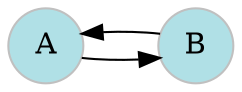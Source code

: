 digraph symmetry {

  # a 'graph' statement
  graph [overlap = false, fontsize = 10, rankdir = LR, labelloc = t, labeljust = c/*, label = "Симметричность"*/]

  # several 'node' statements
  node [shape = circle,
        fixedsize = true,
        width = 0.5,
        style = filled,
        color = grey]
  node [fillcolor = PowderBlue]
  A; B

  # several 'edge' statements
  A->B /*[label=<<font point-size="10">d<sub><font point-size="5">A, B</font></sub> = d<sub><font point-size="5">B, A</font></sub></font>>]*/
  B->A
}
